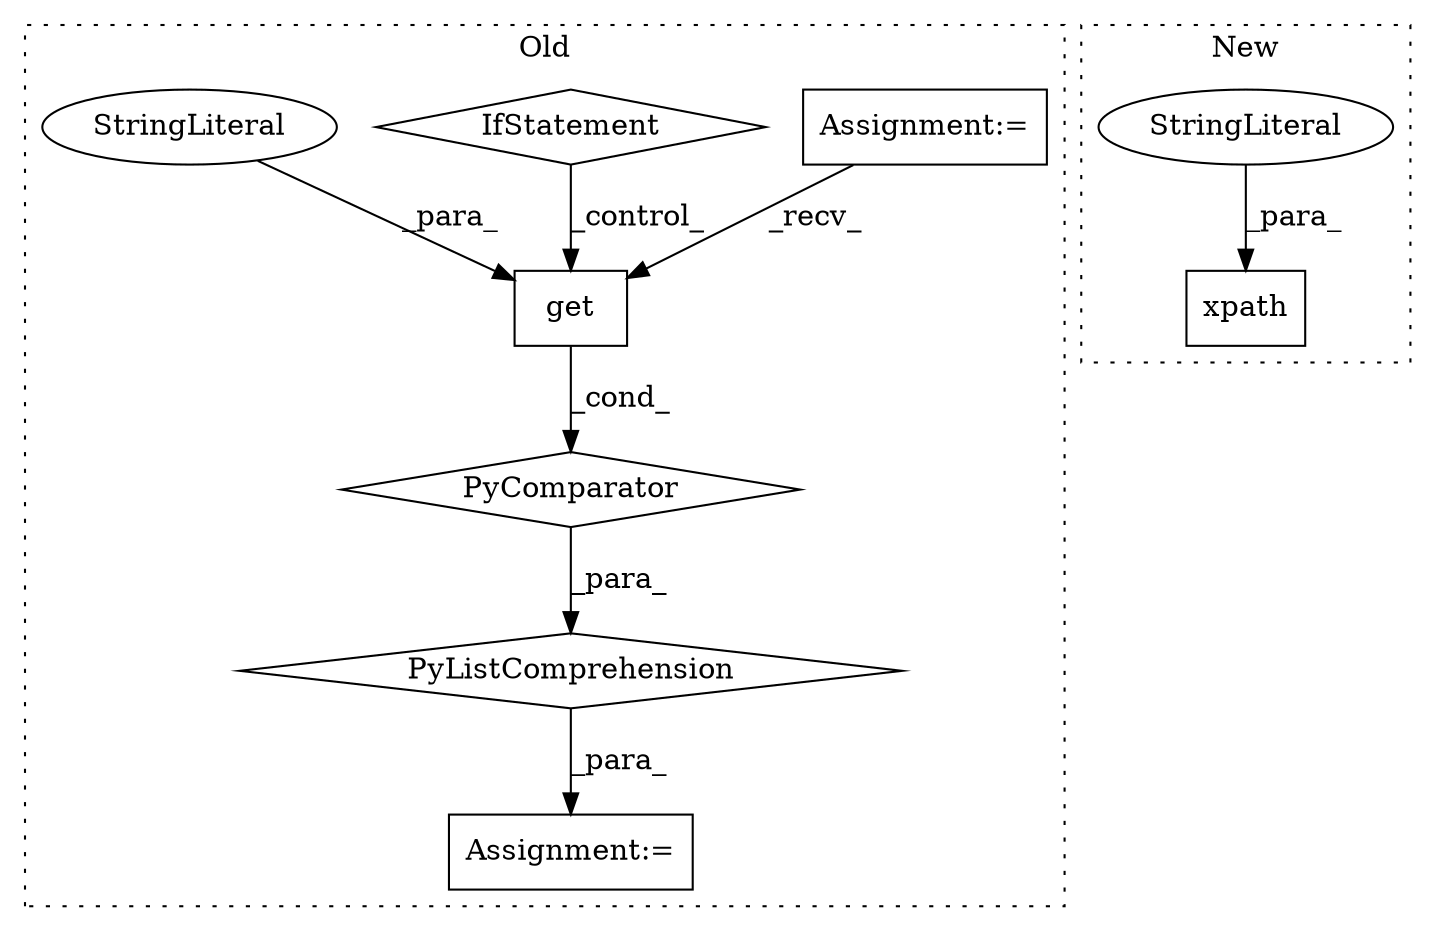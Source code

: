 digraph G {
subgraph cluster0 {
1 [label="PyComparator" a="113" s="579" l="70" shape="diamond"];
4 [label="PyListComprehension" a="109" s="677" l="97" shape="diamond"];
5 [label="Assignment:=" a="7" s="665" l="12" shape="box"];
6 [label="Assignment:=" a="7" s="579" l="70" shape="box"];
7 [label="get" a="32" s="498,512" l="4,1" shape="box"];
8 [label="IfStatement" a="25" s="579" l="70" shape="diamond"];
9 [label="StringLiteral" a="45" s="502" l="5" shape="ellipse"];
label = "Old";
style="dotted";
}
subgraph cluster1 {
2 [label="xpath" a="32" s="650,667" l="6,1" shape="box"];
3 [label="StringLiteral" a="45" s="656" l="11" shape="ellipse"];
label = "New";
style="dotted";
}
1 -> 4 [label="_para_"];
3 -> 2 [label="_para_"];
4 -> 5 [label="_para_"];
6 -> 7 [label="_recv_"];
7 -> 1 [label="_cond_"];
8 -> 7 [label="_control_"];
9 -> 7 [label="_para_"];
}